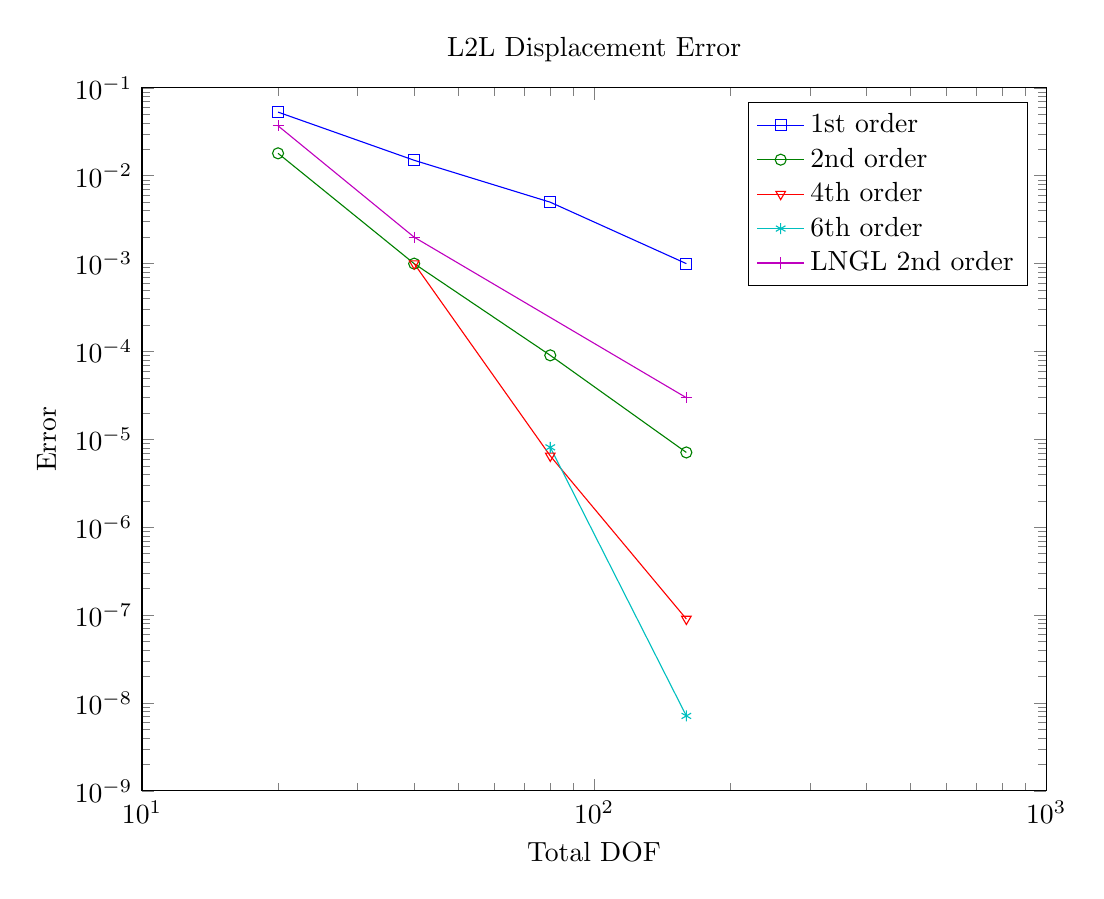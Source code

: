 % This file was created by matlab2tikz v0.4.6 running on MATLAB 8.2.
% Copyright (c) 2008--2014, Nico Schlömer <nico.schloemer@gmail.com>
% All rights reserved.
% Minimal pgfplots version: 1.3
% 
% The latest updates can be retrieved from
%   http://www.mathworks.com/matlabcentral/fileexchange/22022-matlab2tikz
% where you can also make suggestions and rate matlab2tikz.
% 
%
% defining custom colors
\definecolor{mycolor1}{rgb}{0.0,0.75,0.75}%
\definecolor{mycolor2}{rgb}{0.75,0.0,0.75}%
%
\begin{tikzpicture}

\begin{axis}[%
width=4.521in,
height=3.515in,
scale only axis,
xmode=log,
xmin=10,
xmax=1000,
xminorticks=true,
xlabel={Total DOF},
ymode=log,
ymin=1e-09,
ymax=0.1,
yminorticks=true,
ylabel={Error},
title={L2L Displacement Error},
legend style={draw=black,fill=white,legend cell align=left}
]
\addplot [color=blue,solid,mark=square,mark options={solid}]
  table[row sep=crcr]{
20	0.053	\\
40	0.015	\\
80	0.005	\\
160	0.001	\\
};
\addlegendentry{1st order};

\addplot [color=black!50!green,solid,mark=o,mark options={solid}]
  table[row sep=crcr]{
20	0.018	\\
40	0.001	\\
80	9.045e-05	\\
160	7.102e-06	\\
};
\addlegendentry{2nd order};

\addplot [color=red,solid,mark=triangle,mark options={solid,,rotate=180}]
  table[row sep=crcr]{
40	0.001	\\
80	6.487e-06	\\
160	9.039e-08	\\
};
\addlegendentry{4th order};

\addplot [color=mycolor1,solid,mark=asterisk,mark options={solid}]
  table[row sep=crcr]{
80	8.12e-06	\\
160	7.134e-09	\\
};
\addlegendentry{6th order};

\addplot [color=mycolor2,solid,mark=+,mark options={solid}]
  table[row sep=crcr]{
20	0.037	\\
40	0.002	\\
80	0.0	\\
160	2.98e-05	\\
};
\addlegendentry{LNGL 2nd order};

\end{axis}
\end{tikzpicture}%